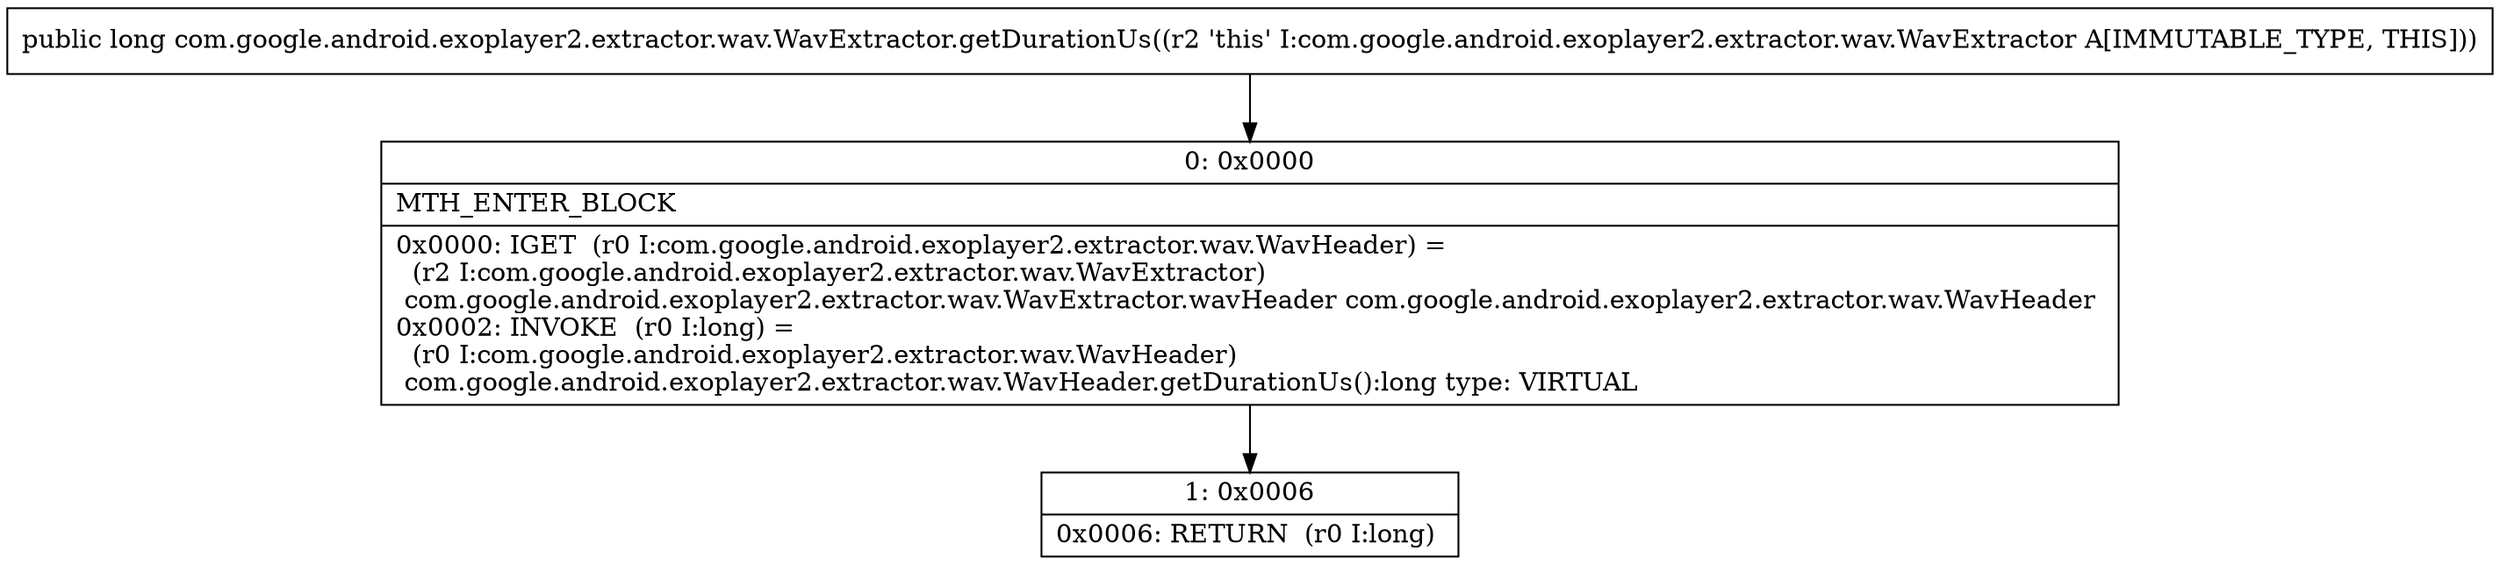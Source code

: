 digraph "CFG forcom.google.android.exoplayer2.extractor.wav.WavExtractor.getDurationUs()J" {
Node_0 [shape=record,label="{0\:\ 0x0000|MTH_ENTER_BLOCK\l|0x0000: IGET  (r0 I:com.google.android.exoplayer2.extractor.wav.WavHeader) = \l  (r2 I:com.google.android.exoplayer2.extractor.wav.WavExtractor)\l com.google.android.exoplayer2.extractor.wav.WavExtractor.wavHeader com.google.android.exoplayer2.extractor.wav.WavHeader \l0x0002: INVOKE  (r0 I:long) = \l  (r0 I:com.google.android.exoplayer2.extractor.wav.WavHeader)\l com.google.android.exoplayer2.extractor.wav.WavHeader.getDurationUs():long type: VIRTUAL \l}"];
Node_1 [shape=record,label="{1\:\ 0x0006|0x0006: RETURN  (r0 I:long) \l}"];
MethodNode[shape=record,label="{public long com.google.android.exoplayer2.extractor.wav.WavExtractor.getDurationUs((r2 'this' I:com.google.android.exoplayer2.extractor.wav.WavExtractor A[IMMUTABLE_TYPE, THIS])) }"];
MethodNode -> Node_0;
Node_0 -> Node_1;
}

